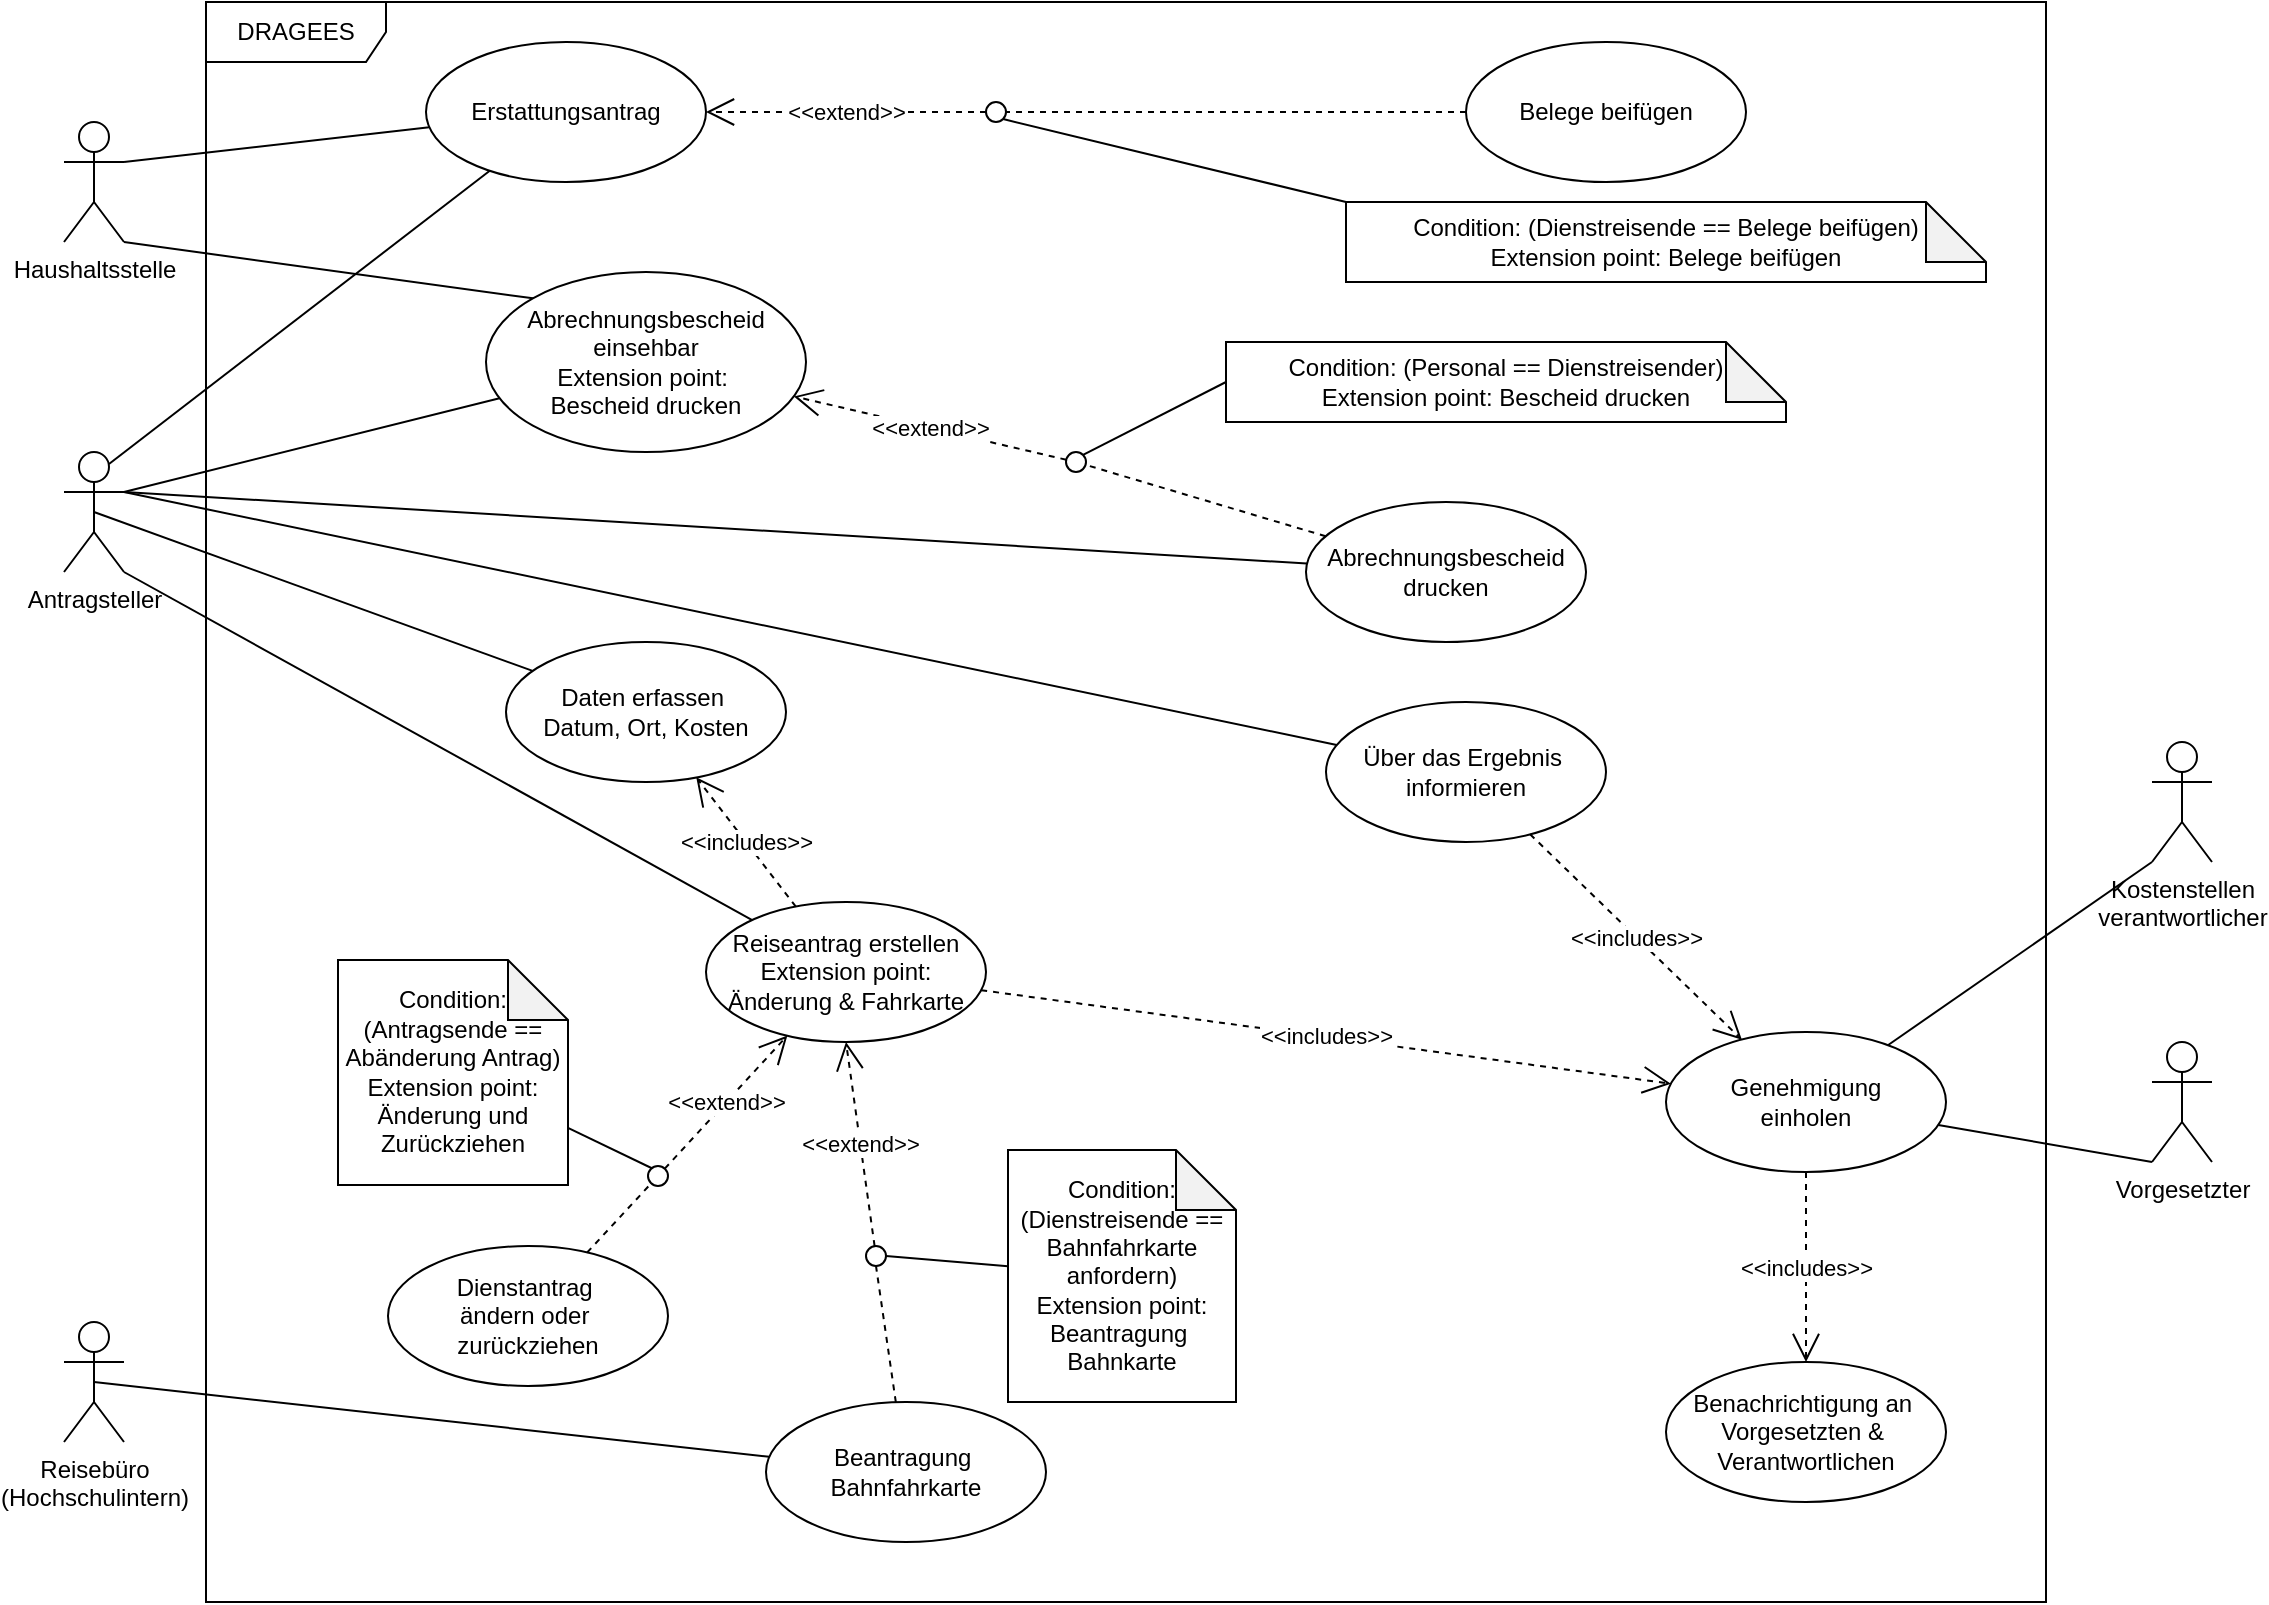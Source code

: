<mxfile>
    <diagram id="DUKfKug5vApFZQZ7h-Wh" name="Anwendungsdiagramm">
        <mxGraphModel dx="1354" dy="688" grid="1" gridSize="10" guides="1" tooltips="1" connect="1" arrows="1" fold="1" page="1" pageScale="1" pageWidth="1169" pageHeight="827" math="0" shadow="0">
            <root>
                <mxCell id="0"/>
                <mxCell id="1" parent="0"/>
                <mxCell id="34" value="DRAGEES" style="shape=umlFrame;whiteSpace=wrap;html=1;width=90;height=30;" parent="1" vertex="1">
                    <mxGeometry x="110" y="10" width="920" height="800" as="geometry"/>
                </mxCell>
                <mxCell id="2" value="Reiseantrag erstellen&lt;br&gt;Extension point: Änderung &amp;amp; Fahrkarte" style="ellipse;whiteSpace=wrap;html=1;" parent="1" vertex="1">
                    <mxGeometry x="360" y="460" width="140" height="70" as="geometry"/>
                </mxCell>
                <mxCell id="104" style="edgeStyle=none;html=1;exitX=1;exitY=1;exitDx=0;exitDy=0;exitPerimeter=0;endArrow=none;endFill=0;" parent="1" source="6" target="2" edge="1">
                    <mxGeometry relative="1" as="geometry"/>
                </mxCell>
                <mxCell id="105" style="edgeStyle=none;html=1;exitX=0.5;exitY=0.5;exitDx=0;exitDy=0;exitPerimeter=0;endArrow=none;endFill=0;" parent="1" source="6" target="102" edge="1">
                    <mxGeometry relative="1" as="geometry"/>
                </mxCell>
                <mxCell id="109" style="edgeStyle=none;html=1;exitX=1;exitY=0.333;exitDx=0;exitDy=0;exitPerimeter=0;endArrow=none;endFill=0;" parent="1" source="6" target="108" edge="1">
                    <mxGeometry relative="1" as="geometry"/>
                </mxCell>
                <mxCell id="127" style="edgeStyle=none;html=1;exitX=0.75;exitY=0.1;exitDx=0;exitDy=0;exitPerimeter=0;endArrow=none;endFill=0;" edge="1" parent="1" source="6" target="126">
                    <mxGeometry relative="1" as="geometry"/>
                </mxCell>
                <mxCell id="141" style="edgeStyle=none;html=1;exitX=1;exitY=0.333;exitDx=0;exitDy=0;exitPerimeter=0;endArrow=none;endFill=0;" edge="1" parent="1" source="6" target="140">
                    <mxGeometry relative="1" as="geometry"/>
                </mxCell>
                <mxCell id="147" style="edgeStyle=none;html=1;exitX=1;exitY=0.333;exitDx=0;exitDy=0;exitPerimeter=0;endArrow=none;endFill=0;" edge="1" parent="1" source="6" target="146">
                    <mxGeometry relative="1" as="geometry"/>
                </mxCell>
                <mxCell id="6" value="Antragsteller" style="shape=umlActor;verticalLabelPosition=bottom;verticalAlign=top;html=1;" parent="1" vertex="1">
                    <mxGeometry x="39" y="235" width="30" height="60" as="geometry"/>
                </mxCell>
                <mxCell id="13" value="Benachrichtigung an&amp;nbsp;&lt;br&gt;Vorgesetzten &amp;amp;&amp;nbsp;&lt;br&gt;Verantwortlichen" style="ellipse;whiteSpace=wrap;html=1;" parent="1" vertex="1">
                    <mxGeometry x="840" y="690" width="140" height="70" as="geometry"/>
                </mxCell>
                <mxCell id="56" style="edgeStyle=none;html=1;exitX=0;exitY=1;exitDx=0;exitDy=0;exitPerimeter=0;endArrow=none;endFill=0;" parent="1" source="14" target="19" edge="1">
                    <mxGeometry relative="1" as="geometry"/>
                </mxCell>
                <mxCell id="14" value="Vorgesetzter" style="shape=umlActor;verticalLabelPosition=bottom;verticalAlign=top;html=1;" parent="1" vertex="1">
                    <mxGeometry x="1083" y="530" width="30" height="60" as="geometry"/>
                </mxCell>
                <mxCell id="53" style="edgeStyle=none;html=1;exitX=0;exitY=1;exitDx=0;exitDy=0;exitPerimeter=0;endArrow=none;endFill=0;" parent="1" source="15" target="19" edge="1">
                    <mxGeometry relative="1" as="geometry"/>
                </mxCell>
                <mxCell id="15" value="Kostenstellen&lt;br&gt;verantwortlicher" style="shape=umlActor;verticalLabelPosition=bottom;verticalAlign=top;html=1;" parent="1" vertex="1">
                    <mxGeometry x="1083" y="380" width="30" height="60" as="geometry"/>
                </mxCell>
                <mxCell id="19" value="Genehmigung&lt;br&gt;einholen" style="ellipse;whiteSpace=wrap;html=1;" parent="1" vertex="1">
                    <mxGeometry x="840" y="525" width="140" height="70" as="geometry"/>
                </mxCell>
                <mxCell id="144" style="edgeStyle=none;html=1;exitX=0.5;exitY=0.5;exitDx=0;exitDy=0;exitPerimeter=0;endArrow=none;endFill=0;" edge="1" parent="1" source="62" target="80">
                    <mxGeometry relative="1" as="geometry"/>
                </mxCell>
                <mxCell id="62" value="Reisebüro&lt;br&gt;(Hochschulintern)" style="shape=umlActor;verticalLabelPosition=bottom;verticalAlign=top;html=1;" parent="1" vertex="1">
                    <mxGeometry x="39" y="670" width="30" height="60" as="geometry"/>
                </mxCell>
                <mxCell id="71" value="Dienstantrag&amp;nbsp;&lt;br&gt;ändern oder&amp;nbsp;&lt;br&gt;zurückziehen" style="ellipse;whiteSpace=wrap;html=1;" parent="1" vertex="1">
                    <mxGeometry x="201" y="632" width="140" height="70" as="geometry"/>
                </mxCell>
                <mxCell id="80" value="Beantragung&amp;nbsp;&lt;br&gt;Bahnfahrkarte" style="ellipse;whiteSpace=wrap;html=1;" parent="1" vertex="1">
                    <mxGeometry x="390" y="710" width="140" height="70" as="geometry"/>
                </mxCell>
                <mxCell id="142" style="edgeStyle=none;html=1;exitX=1;exitY=0.333;exitDx=0;exitDy=0;exitPerimeter=0;endArrow=none;endFill=0;" edge="1" parent="1" source="94" target="126">
                    <mxGeometry relative="1" as="geometry"/>
                </mxCell>
                <mxCell id="143" style="edgeStyle=none;html=1;exitX=1;exitY=1;exitDx=0;exitDy=0;exitPerimeter=0;endArrow=none;endFill=0;entryX=0;entryY=0;entryDx=0;entryDy=0;" edge="1" parent="1" source="94" target="140">
                    <mxGeometry relative="1" as="geometry"/>
                </mxCell>
                <mxCell id="94" value="Haushaltsstelle" style="shape=umlActor;verticalLabelPosition=bottom;verticalAlign=top;html=1;" parent="1" vertex="1">
                    <mxGeometry x="39" y="70" width="30" height="60" as="geometry"/>
                </mxCell>
                <mxCell id="99" value="&amp;lt;&amp;lt;includes&amp;gt;&amp;gt;" style="endArrow=open;endSize=12;dashed=1;html=1;" parent="1" source="19" target="13" edge="1">
                    <mxGeometry width="160" relative="1" as="geometry">
                        <mxPoint x="470" y="540" as="sourcePoint"/>
                        <mxPoint x="630" y="540" as="targetPoint"/>
                    </mxGeometry>
                </mxCell>
                <mxCell id="102" value="Daten erfassen&amp;nbsp;&lt;br&gt;Datum, Ort, Kosten" style="ellipse;whiteSpace=wrap;html=1;" parent="1" vertex="1">
                    <mxGeometry x="260" y="330" width="140" height="70" as="geometry"/>
                </mxCell>
                <mxCell id="107" value="&amp;lt;&amp;lt;includes&amp;gt;&amp;gt;" style="endArrow=open;endSize=12;dashed=1;html=1;" parent="1" source="2" target="102" edge="1">
                    <mxGeometry width="160" relative="1" as="geometry">
                        <mxPoint x="450" y="345" as="sourcePoint"/>
                        <mxPoint x="610" y="345" as="targetPoint"/>
                    </mxGeometry>
                </mxCell>
                <mxCell id="108" value="Über das Ergebnis&amp;nbsp;&lt;br&gt;informieren" style="ellipse;whiteSpace=wrap;html=1;" parent="1" vertex="1">
                    <mxGeometry x="670" y="360" width="140" height="70" as="geometry"/>
                </mxCell>
                <mxCell id="110" value="&amp;lt;&amp;lt;includes&amp;gt;&amp;gt;" style="endArrow=open;endSize=12;dashed=1;html=1;" parent="1" source="2" target="19" edge="1">
                    <mxGeometry width="160" relative="1" as="geometry">
                        <mxPoint x="550" y="290" as="sourcePoint"/>
                        <mxPoint x="710" y="290" as="targetPoint"/>
                    </mxGeometry>
                </mxCell>
                <mxCell id="111" value="&amp;lt;&amp;lt;includes&amp;gt;&amp;gt;" style="endArrow=open;endSize=12;dashed=1;html=1;" edge="1" parent="1" source="108" target="19">
                    <mxGeometry width="160" relative="1" as="geometry">
                        <mxPoint x="610" y="320" as="sourcePoint"/>
                        <mxPoint x="770" y="320" as="targetPoint"/>
                    </mxGeometry>
                </mxCell>
                <mxCell id="118" value="" style="edgeStyle=none;html=1;endArrow=none;endFill=0;entryX=1;entryY=0.5;entryDx=0;entryDy=0;" edge="1" parent="1" source="114" target="119">
                    <mxGeometry relative="1" as="geometry">
                        <mxPoint x="341" y="592" as="targetPoint"/>
                    </mxGeometry>
                </mxCell>
                <mxCell id="114" value="Condition: (Antragsende == Abänderung Antrag)&lt;br&gt;Extension point: Änderung und Zurückziehen" style="shape=note;whiteSpace=wrap;html=1;backgroundOutline=1;darkOpacity=0.05;direction=east;" vertex="1" parent="1">
                    <mxGeometry x="176" y="489" width="115" height="112.5" as="geometry"/>
                </mxCell>
                <mxCell id="115" value="&amp;lt;&amp;lt;extend&amp;gt;&amp;gt;" style="endArrow=open;endSize=12;dashed=1;html=1;startArrow=none;" edge="1" parent="1" source="119" target="2">
                    <mxGeometry width="160" relative="1" as="geometry">
                        <mxPoint x="261" y="542" as="sourcePoint"/>
                        <mxPoint x="421" y="542" as="targetPoint"/>
                    </mxGeometry>
                </mxCell>
                <mxCell id="119" value="" style="ellipse;whiteSpace=wrap;html=1;aspect=fixed;" vertex="1" parent="1">
                    <mxGeometry x="331" y="592" width="10" height="10" as="geometry"/>
                </mxCell>
                <mxCell id="120" value="" style="endArrow=none;endSize=12;dashed=1;html=1;" edge="1" parent="1" source="71" target="119">
                    <mxGeometry width="160" relative="1" as="geometry">
                        <mxPoint x="301.67" y="635.538" as="sourcePoint"/>
                        <mxPoint x="430.359" y="503.469" as="targetPoint"/>
                    </mxGeometry>
                </mxCell>
                <mxCell id="121" value="&amp;lt;&amp;lt;extend&amp;gt;&amp;gt;" style="endArrow=open;endSize=12;dashed=1;html=1;startArrow=none;entryX=0.5;entryY=1;entryDx=0;entryDy=0;" edge="1" parent="1" source="123" target="2">
                    <mxGeometry width="160" relative="1" as="geometry">
                        <mxPoint x="349.536" y="603.464" as="sourcePoint"/>
                        <mxPoint x="439.695" y="513.305" as="targetPoint"/>
                    </mxGeometry>
                </mxCell>
                <mxCell id="122" value="Condition: (Dienstreisende == Bahnfahrkarte anfordern)&lt;br&gt;Extension point: Beantragung&amp;nbsp;&lt;br&gt;Bahnkarte" style="shape=note;whiteSpace=wrap;html=1;backgroundOutline=1;darkOpacity=0.05;direction=east;" vertex="1" parent="1">
                    <mxGeometry x="511" y="584" width="114" height="126" as="geometry"/>
                </mxCell>
                <mxCell id="123" value="" style="ellipse;whiteSpace=wrap;html=1;aspect=fixed;" vertex="1" parent="1">
                    <mxGeometry x="440" y="632" width="10" height="10" as="geometry"/>
                </mxCell>
                <mxCell id="124" value="" style="endArrow=none;endSize=12;dashed=1;html=1;startArrow=none;entryX=0.5;entryY=1;entryDx=0;entryDy=0;" edge="1" parent="1" source="80" target="123">
                    <mxGeometry width="160" relative="1" as="geometry">
                        <mxPoint x="460" y="640" as="sourcePoint"/>
                        <mxPoint x="460" y="475" as="targetPoint"/>
                    </mxGeometry>
                </mxCell>
                <mxCell id="125" value="" style="edgeStyle=none;html=1;endArrow=none;endFill=0;exitX=1;exitY=0.5;exitDx=0;exitDy=0;" edge="1" parent="1" source="123" target="122">
                    <mxGeometry relative="1" as="geometry">
                        <mxPoint x="491" y="665.93" as="sourcePoint"/>
                        <mxPoint x="541.0" y="690" as="targetPoint"/>
                    </mxGeometry>
                </mxCell>
                <mxCell id="126" value="Erstattungsantrag" style="ellipse;whiteSpace=wrap;html=1;" vertex="1" parent="1">
                    <mxGeometry x="220" y="30" width="140" height="70" as="geometry"/>
                </mxCell>
                <mxCell id="128" value="Belege beifügen" style="ellipse;whiteSpace=wrap;html=1;" vertex="1" parent="1">
                    <mxGeometry x="740" y="30" width="140" height="70" as="geometry"/>
                </mxCell>
                <mxCell id="130" value="Condition: (Dienstreisende == Belege beifügen)&lt;br&gt;Extension point: Belege beifügen" style="shape=note;whiteSpace=wrap;html=1;backgroundOutline=1;darkOpacity=0.05;direction=east;" vertex="1" parent="1">
                    <mxGeometry x="680" y="110" width="320" height="40" as="geometry"/>
                </mxCell>
                <mxCell id="133" style="edgeStyle=none;html=1;exitX=1;exitY=1;exitDx=0;exitDy=0;entryX=0;entryY=0;entryDx=0;entryDy=0;entryPerimeter=0;endArrow=none;endFill=0;" edge="1" parent="1" target="130">
                    <mxGeometry relative="1" as="geometry">
                        <mxPoint x="508.536" y="68.536" as="sourcePoint"/>
                    </mxGeometry>
                </mxCell>
                <mxCell id="140" value="Abrechnungsbescheid&lt;br&gt;einsehbar&lt;br&gt;Extension point:&amp;nbsp;&lt;br&gt;Bescheid drucken" style="ellipse;whiteSpace=wrap;html=1;" vertex="1" parent="1">
                    <mxGeometry x="250" y="145" width="160" height="90" as="geometry"/>
                </mxCell>
                <mxCell id="146" value="Abrechnungsbescheid&lt;br&gt;drucken" style="ellipse;whiteSpace=wrap;html=1;" vertex="1" parent="1">
                    <mxGeometry x="660" y="260" width="140" height="70" as="geometry"/>
                </mxCell>
                <mxCell id="156" style="edgeStyle=none;html=1;exitX=0;exitY=0.5;exitDx=0;exitDy=0;exitPerimeter=0;entryX=1;entryY=0;entryDx=0;entryDy=0;endArrow=none;endFill=0;" edge="1" parent="1" source="148" target="154">
                    <mxGeometry relative="1" as="geometry"/>
                </mxCell>
                <mxCell id="148" value="Condition: (Personal == Dienstreisender)&lt;br&gt;Extension point: Bescheid drucken" style="shape=note;whiteSpace=wrap;html=1;backgroundOutline=1;darkOpacity=0.05;direction=east;" vertex="1" parent="1">
                    <mxGeometry x="620" y="180" width="280" height="40" as="geometry"/>
                </mxCell>
                <mxCell id="150" value="&amp;lt;&amp;lt;extend&amp;gt;&amp;gt;" style="endArrow=open;endSize=12;dashed=1;html=1;startArrow=none;" edge="1" parent="1" source="151" target="126">
                    <mxGeometry width="160" relative="1" as="geometry">
                        <mxPoint x="490" y="50" as="sourcePoint"/>
                        <mxPoint x="650" y="50" as="targetPoint"/>
                    </mxGeometry>
                </mxCell>
                <mxCell id="151" value="" style="ellipse;whiteSpace=wrap;html=1;aspect=fixed;" vertex="1" parent="1">
                    <mxGeometry x="500" y="60" width="10" height="10" as="geometry"/>
                </mxCell>
                <mxCell id="152" value="" style="endArrow=none;endSize=12;dashed=1;html=1;" edge="1" parent="1" source="128" target="151">
                    <mxGeometry width="160" relative="1" as="geometry">
                        <mxPoint x="740.0" y="65.0" as="sourcePoint"/>
                        <mxPoint x="360" y="65.0" as="targetPoint"/>
                    </mxGeometry>
                </mxCell>
                <mxCell id="153" value="&amp;lt;&amp;lt;extend&amp;gt;&amp;gt;" style="endArrow=open;endSize=12;dashed=1;html=1;startArrow=none;" edge="1" parent="1" source="154" target="140">
                    <mxGeometry width="160" relative="1" as="geometry">
                        <mxPoint x="450" y="220" as="sourcePoint"/>
                        <mxPoint x="610" y="220" as="targetPoint"/>
                    </mxGeometry>
                </mxCell>
                <mxCell id="154" value="" style="ellipse;whiteSpace=wrap;html=1;aspect=fixed;" vertex="1" parent="1">
                    <mxGeometry x="540" y="235" width="10" height="10" as="geometry"/>
                </mxCell>
                <mxCell id="155" value="" style="endArrow=none;endSize=12;dashed=1;html=1;" edge="1" parent="1" source="146" target="154">
                    <mxGeometry width="160" relative="1" as="geometry">
                        <mxPoint x="633.556" y="268.813" as="sourcePoint"/>
                        <mxPoint x="478.544" y="190.216" as="targetPoint"/>
                    </mxGeometry>
                </mxCell>
            </root>
        </mxGraphModel>
    </diagram>
</mxfile>